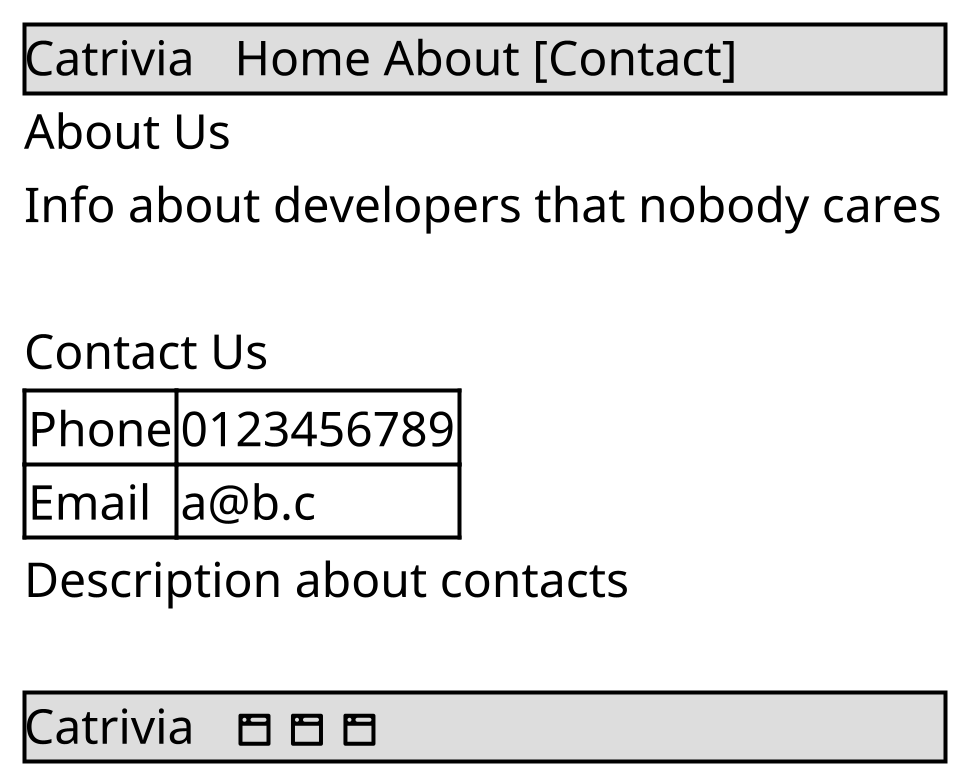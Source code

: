 @startsalt
scale 4
{
{* Catrivia | Home About [Contact] }

About Us

Info about developers that nobody cares

.

Contact Us

{#
    Phone | 0123456789
    Email | a@b.c
}

Description about contacts

.

{* Catrivia | <&browser> <&browser> <&browser> }
}
@endsalt